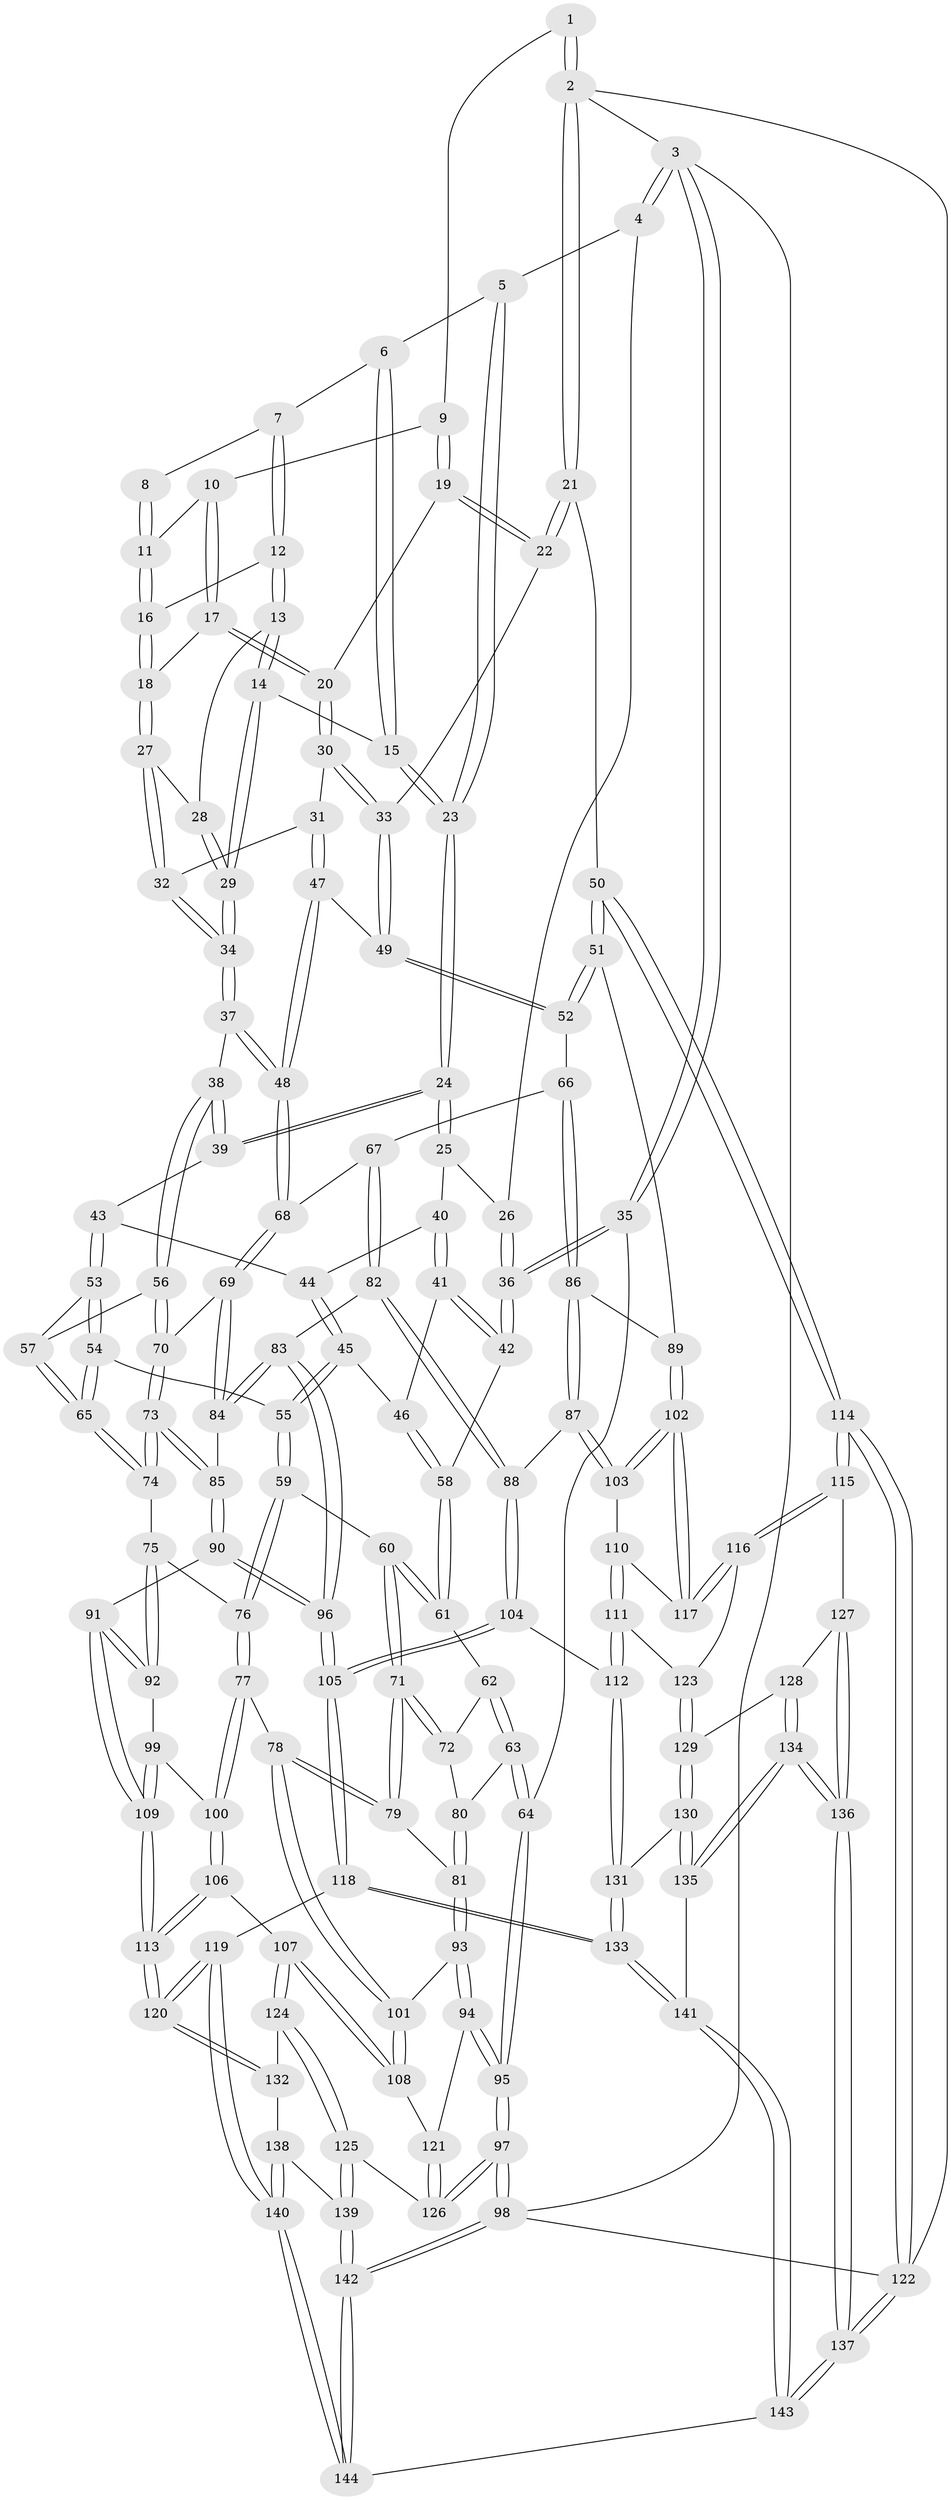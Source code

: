// Generated by graph-tools (version 1.1) at 2025/11/02/27/25 16:11:55]
// undirected, 144 vertices, 357 edges
graph export_dot {
graph [start="1"]
  node [color=gray90,style=filled];
  1 [pos="+0.9227112476985921+0"];
  2 [pos="+1+0"];
  3 [pos="+0+0"];
  4 [pos="+0.20733371401671932+0"];
  5 [pos="+0.3591724086844548+0"];
  6 [pos="+0.5647293666132388+0"];
  7 [pos="+0.6253940446915008+0"];
  8 [pos="+0.636994339963038+0"];
  9 [pos="+0.8928770976366457+0"];
  10 [pos="+0.7987279560938356+0.04404738769589676"];
  11 [pos="+0.7844493011192204+0.04963896593246335"];
  12 [pos="+0.6571181850966272+0"];
  13 [pos="+0.6244364878568375+0.09758022328032924"];
  14 [pos="+0.5749693454728168+0.14619179850045264"];
  15 [pos="+0.5464831932751881+0.14162622050243745"];
  16 [pos="+0.7401313496610645+0.07650399560616271"];
  17 [pos="+0.8311788782143341+0.11719200735787885"];
  18 [pos="+0.741269153417873+0.11543594799764485"];
  19 [pos="+0.8947866339158272+0"];
  20 [pos="+0.8480012406306894+0.12287523166686291"];
  21 [pos="+1+0.21483415812714504"];
  22 [pos="+1+0.1812962135991078"];
  23 [pos="+0.4645129774952951+0.15480265352871136"];
  24 [pos="+0.4351237979967578+0.19749471264042626"];
  25 [pos="+0.22110002799123277+0.11114329460670322"];
  26 [pos="+0.192238449573699+0.027119094701015648"];
  27 [pos="+0.7378406122282217+0.12088232381116365"];
  28 [pos="+0.6817914286107073+0.11586490572285851"];
  29 [pos="+0.6390112200192846+0.22809408550659438"];
  30 [pos="+0.8801139189513241+0.17057905352129363"];
  31 [pos="+0.7767260199809689+0.23192585682869"];
  32 [pos="+0.733959318010152+0.2134571782008235"];
  33 [pos="+0.9643847277526805+0.1917369708495386"];
  34 [pos="+0.649965950471109+0.24477744654811134"];
  35 [pos="+0+0.2947532247844128"];
  36 [pos="+0+0.2540299986643022"];
  37 [pos="+0.63447547113986+0.2861358215298636"];
  38 [pos="+0.555073726917717+0.33923727423259936"];
  39 [pos="+0.43311810779395715+0.22827400221973482"];
  40 [pos="+0.21053905905798442+0.196430384916435"];
  41 [pos="+0.1890491484620427+0.24151103553372374"];
  42 [pos="+0+0.25638201175151204"];
  43 [pos="+0.3901126879986074+0.2720478387308656"];
  44 [pos="+0.32238620822097225+0.2584836132046378"];
  45 [pos="+0.24027229842745462+0.32885508831894705"];
  46 [pos="+0.19999845324449173+0.30633970966137813"];
  47 [pos="+0.8123525012211856+0.3233385497713604"];
  48 [pos="+0.7287252155588275+0.3754550589339921"];
  49 [pos="+0.8725503918836661+0.3453489832726334"];
  50 [pos="+1+0.4819491652596067"];
  51 [pos="+1+0.47871727118476365"];
  52 [pos="+0.9163841864786203+0.42741887524196787"];
  53 [pos="+0.3747958728137872+0.31678672213135484"];
  54 [pos="+0.3507899215042776+0.35994049410558626"];
  55 [pos="+0.30549367098828895+0.3839552194779214"];
  56 [pos="+0.5520193999663163+0.3555824293436311"];
  57 [pos="+0.48251025217092314+0.38354469896691507"];
  58 [pos="+0.16502585637597028+0.3476819700895454"];
  59 [pos="+0.2894767978407376+0.440147069301502"];
  60 [pos="+0.1674731035130952+0.4072438762127937"];
  61 [pos="+0.149365655365134+0.3798375957985132"];
  62 [pos="+0.122610572744649+0.38889556871371594"];
  63 [pos="+0+0.33262842757160727"];
  64 [pos="+0+0.320411282308767"];
  65 [pos="+0.42932547472931054+0.4241897175690652"];
  66 [pos="+0.8572785573441497+0.4727720942182022"];
  67 [pos="+0.8285582094492501+0.47625194306614294"];
  68 [pos="+0.7244762936270791+0.4051036329798469"];
  69 [pos="+0.662108546102831+0.4726833938406476"];
  70 [pos="+0.565815020744851+0.4012256197678965"];
  71 [pos="+0.1724341269051098+0.5206095349547651"];
  72 [pos="+0.0952220521512556+0.47691577620327474"];
  73 [pos="+0.4976595922132501+0.5150425047610869"];
  74 [pos="+0.4312150336975911+0.4863061354024885"];
  75 [pos="+0.4034927375300236+0.49868239315262025"];
  76 [pos="+0.29185052286551105+0.5130502274997"];
  77 [pos="+0.28979772043694074+0.5162925402307554"];
  78 [pos="+0.20184356183494523+0.5522229956098579"];
  79 [pos="+0.18923543928093156+0.5436319392309925"];
  80 [pos="+0.056099433047713324+0.4814132392147272"];
  81 [pos="+0.05252464067924875+0.5672229901499214"];
  82 [pos="+0.7255447159870844+0.5624469378673276"];
  83 [pos="+0.6817357196096817+0.5516075406354999"];
  84 [pos="+0.6632337140461531+0.48555230569114527"];
  85 [pos="+0.502003390933516+0.5240975586833823"];
  86 [pos="+0.8627732031814804+0.5583238960215575"];
  87 [pos="+0.793241556465209+0.61648804598596"];
  88 [pos="+0.7655597201041889+0.606437973800687"];
  89 [pos="+0.9098268004640017+0.597033128717084"];
  90 [pos="+0.5233358348657184+0.6106282785024569"];
  91 [pos="+0.49718502814236526+0.6220836197676416"];
  92 [pos="+0.41712952488016847+0.6137179157226506"];
  93 [pos="+0+0.6330050460840647"];
  94 [pos="+0+0.6701098155786916"];
  95 [pos="+0+0.7367451308592616"];
  96 [pos="+0.5896271998947404+0.6397904220591241"];
  97 [pos="+0+0.8417396292120382"];
  98 [pos="+0+1"];
  99 [pos="+0.40615483970431626+0.616445811068815"];
  100 [pos="+0.3503959492741031+0.6228320075670561"];
  101 [pos="+0.19718379889266394+0.5753721697323896"];
  102 [pos="+0.892301806932647+0.669931366423395"];
  103 [pos="+0.8046533078286027+0.6300154542242383"];
  104 [pos="+0.6981398432704091+0.7572661483488181"];
  105 [pos="+0.6257650010904235+0.7622508220492874"];
  106 [pos="+0.32051632049449774+0.7115182151895083"];
  107 [pos="+0.23025570123465008+0.7289095327391368"];
  108 [pos="+0.18620200788491906+0.6858857052162508"];
  109 [pos="+0.41991044510648784+0.75960647326264"];
  110 [pos="+0.794260410230723+0.6965786517083116"];
  111 [pos="+0.7650726806668294+0.7589313814067414"];
  112 [pos="+0.7360373538325912+0.7675623746470603"];
  113 [pos="+0.4127117936816098+0.7751513391441958"];
  114 [pos="+1+0.7448546933357956"];
  115 [pos="+1+0.7503034158051617"];
  116 [pos="+0.9229391712830092+0.7257842674800586"];
  117 [pos="+0.9052212025887681+0.6966659002927275"];
  118 [pos="+0.5778100786599002+0.835838383102966"];
  119 [pos="+0.468066662811049+0.858147526820126"];
  120 [pos="+0.4329089510704426+0.8166852048171466"];
  121 [pos="+0.17491439829450944+0.6874894388011905"];
  122 [pos="+1+1"];
  123 [pos="+0.8566600799629677+0.766477293299977"];
  124 [pos="+0.21967295791061833+0.8060308986065503"];
  125 [pos="+0.09630046154101282+0.8646376545164142"];
  126 [pos="+0.04473804980613781+0.852436564965359"];
  127 [pos="+0.9459916063239682+0.8276726112589179"];
  128 [pos="+0.9128469567651519+0.8546934141230057"];
  129 [pos="+0.8542694602914045+0.8220569751368861"];
  130 [pos="+0.818887751865024+0.8914017572061901"];
  131 [pos="+0.7798740932155621+0.8716528418977143"];
  132 [pos="+0.24598496687613897+0.8445888547037973"];
  133 [pos="+0.6524900172029452+0.9423669133205034"];
  134 [pos="+0.8721750292640695+0.9683104779575028"];
  135 [pos="+0.8537991121677012+0.9501374826085962"];
  136 [pos="+0.9515917193944703+1"];
  137 [pos="+1+1"];
  138 [pos="+0.24903877001914324+0.859615482196363"];
  139 [pos="+0.17569034489171317+0.9812899977719578"];
  140 [pos="+0.3929751238196299+1"];
  141 [pos="+0.6553643580107712+0.9538574862447698"];
  142 [pos="+0.22095539046713286+1"];
  143 [pos="+0.6587979806570803+1"];
  144 [pos="+0.36212993454508924+1"];
  1 -- 2;
  1 -- 2;
  1 -- 9;
  2 -- 3;
  2 -- 21;
  2 -- 21;
  2 -- 122;
  3 -- 4;
  3 -- 4;
  3 -- 35;
  3 -- 35;
  3 -- 98;
  4 -- 5;
  4 -- 26;
  5 -- 6;
  5 -- 23;
  5 -- 23;
  6 -- 7;
  6 -- 15;
  6 -- 15;
  7 -- 8;
  7 -- 12;
  7 -- 12;
  8 -- 11;
  8 -- 11;
  9 -- 10;
  9 -- 19;
  9 -- 19;
  10 -- 11;
  10 -- 17;
  10 -- 17;
  11 -- 16;
  11 -- 16;
  12 -- 13;
  12 -- 13;
  12 -- 16;
  13 -- 14;
  13 -- 14;
  13 -- 28;
  14 -- 15;
  14 -- 29;
  14 -- 29;
  15 -- 23;
  15 -- 23;
  16 -- 18;
  16 -- 18;
  17 -- 18;
  17 -- 20;
  17 -- 20;
  18 -- 27;
  18 -- 27;
  19 -- 20;
  19 -- 22;
  19 -- 22;
  20 -- 30;
  20 -- 30;
  21 -- 22;
  21 -- 22;
  21 -- 50;
  22 -- 33;
  23 -- 24;
  23 -- 24;
  24 -- 25;
  24 -- 25;
  24 -- 39;
  24 -- 39;
  25 -- 26;
  25 -- 40;
  26 -- 36;
  26 -- 36;
  27 -- 28;
  27 -- 32;
  27 -- 32;
  28 -- 29;
  28 -- 29;
  29 -- 34;
  29 -- 34;
  30 -- 31;
  30 -- 33;
  30 -- 33;
  31 -- 32;
  31 -- 47;
  31 -- 47;
  32 -- 34;
  32 -- 34;
  33 -- 49;
  33 -- 49;
  34 -- 37;
  34 -- 37;
  35 -- 36;
  35 -- 36;
  35 -- 64;
  36 -- 42;
  36 -- 42;
  37 -- 38;
  37 -- 48;
  37 -- 48;
  38 -- 39;
  38 -- 39;
  38 -- 56;
  38 -- 56;
  39 -- 43;
  40 -- 41;
  40 -- 41;
  40 -- 44;
  41 -- 42;
  41 -- 42;
  41 -- 46;
  42 -- 58;
  43 -- 44;
  43 -- 53;
  43 -- 53;
  44 -- 45;
  44 -- 45;
  45 -- 46;
  45 -- 55;
  45 -- 55;
  46 -- 58;
  46 -- 58;
  47 -- 48;
  47 -- 48;
  47 -- 49;
  48 -- 68;
  48 -- 68;
  49 -- 52;
  49 -- 52;
  50 -- 51;
  50 -- 51;
  50 -- 114;
  50 -- 114;
  51 -- 52;
  51 -- 52;
  51 -- 89;
  52 -- 66;
  53 -- 54;
  53 -- 54;
  53 -- 57;
  54 -- 55;
  54 -- 65;
  54 -- 65;
  55 -- 59;
  55 -- 59;
  56 -- 57;
  56 -- 70;
  56 -- 70;
  57 -- 65;
  57 -- 65;
  58 -- 61;
  58 -- 61;
  59 -- 60;
  59 -- 76;
  59 -- 76;
  60 -- 61;
  60 -- 61;
  60 -- 71;
  60 -- 71;
  61 -- 62;
  62 -- 63;
  62 -- 63;
  62 -- 72;
  63 -- 64;
  63 -- 64;
  63 -- 80;
  64 -- 95;
  64 -- 95;
  65 -- 74;
  65 -- 74;
  66 -- 67;
  66 -- 86;
  66 -- 86;
  67 -- 68;
  67 -- 82;
  67 -- 82;
  68 -- 69;
  68 -- 69;
  69 -- 70;
  69 -- 84;
  69 -- 84;
  70 -- 73;
  70 -- 73;
  71 -- 72;
  71 -- 72;
  71 -- 79;
  71 -- 79;
  72 -- 80;
  73 -- 74;
  73 -- 74;
  73 -- 85;
  73 -- 85;
  74 -- 75;
  75 -- 76;
  75 -- 92;
  75 -- 92;
  76 -- 77;
  76 -- 77;
  77 -- 78;
  77 -- 100;
  77 -- 100;
  78 -- 79;
  78 -- 79;
  78 -- 101;
  78 -- 101;
  79 -- 81;
  80 -- 81;
  80 -- 81;
  81 -- 93;
  81 -- 93;
  82 -- 83;
  82 -- 88;
  82 -- 88;
  83 -- 84;
  83 -- 84;
  83 -- 96;
  83 -- 96;
  84 -- 85;
  85 -- 90;
  85 -- 90;
  86 -- 87;
  86 -- 87;
  86 -- 89;
  87 -- 88;
  87 -- 103;
  87 -- 103;
  88 -- 104;
  88 -- 104;
  89 -- 102;
  89 -- 102;
  90 -- 91;
  90 -- 96;
  90 -- 96;
  91 -- 92;
  91 -- 92;
  91 -- 109;
  91 -- 109;
  92 -- 99;
  93 -- 94;
  93 -- 94;
  93 -- 101;
  94 -- 95;
  94 -- 95;
  94 -- 121;
  95 -- 97;
  95 -- 97;
  96 -- 105;
  96 -- 105;
  97 -- 98;
  97 -- 98;
  97 -- 126;
  97 -- 126;
  98 -- 142;
  98 -- 142;
  98 -- 122;
  99 -- 100;
  99 -- 109;
  99 -- 109;
  100 -- 106;
  100 -- 106;
  101 -- 108;
  101 -- 108;
  102 -- 103;
  102 -- 103;
  102 -- 117;
  102 -- 117;
  103 -- 110;
  104 -- 105;
  104 -- 105;
  104 -- 112;
  105 -- 118;
  105 -- 118;
  106 -- 107;
  106 -- 113;
  106 -- 113;
  107 -- 108;
  107 -- 108;
  107 -- 124;
  107 -- 124;
  108 -- 121;
  109 -- 113;
  109 -- 113;
  110 -- 111;
  110 -- 111;
  110 -- 117;
  111 -- 112;
  111 -- 112;
  111 -- 123;
  112 -- 131;
  112 -- 131;
  113 -- 120;
  113 -- 120;
  114 -- 115;
  114 -- 115;
  114 -- 122;
  114 -- 122;
  115 -- 116;
  115 -- 116;
  115 -- 127;
  116 -- 117;
  116 -- 117;
  116 -- 123;
  118 -- 119;
  118 -- 133;
  118 -- 133;
  119 -- 120;
  119 -- 120;
  119 -- 140;
  119 -- 140;
  120 -- 132;
  120 -- 132;
  121 -- 126;
  121 -- 126;
  122 -- 137;
  122 -- 137;
  123 -- 129;
  123 -- 129;
  124 -- 125;
  124 -- 125;
  124 -- 132;
  125 -- 126;
  125 -- 139;
  125 -- 139;
  127 -- 128;
  127 -- 136;
  127 -- 136;
  128 -- 129;
  128 -- 134;
  128 -- 134;
  129 -- 130;
  129 -- 130;
  130 -- 131;
  130 -- 135;
  130 -- 135;
  131 -- 133;
  131 -- 133;
  132 -- 138;
  133 -- 141;
  133 -- 141;
  134 -- 135;
  134 -- 135;
  134 -- 136;
  134 -- 136;
  135 -- 141;
  136 -- 137;
  136 -- 137;
  137 -- 143;
  137 -- 143;
  138 -- 139;
  138 -- 140;
  138 -- 140;
  139 -- 142;
  139 -- 142;
  140 -- 144;
  140 -- 144;
  141 -- 143;
  141 -- 143;
  142 -- 144;
  142 -- 144;
  143 -- 144;
}
